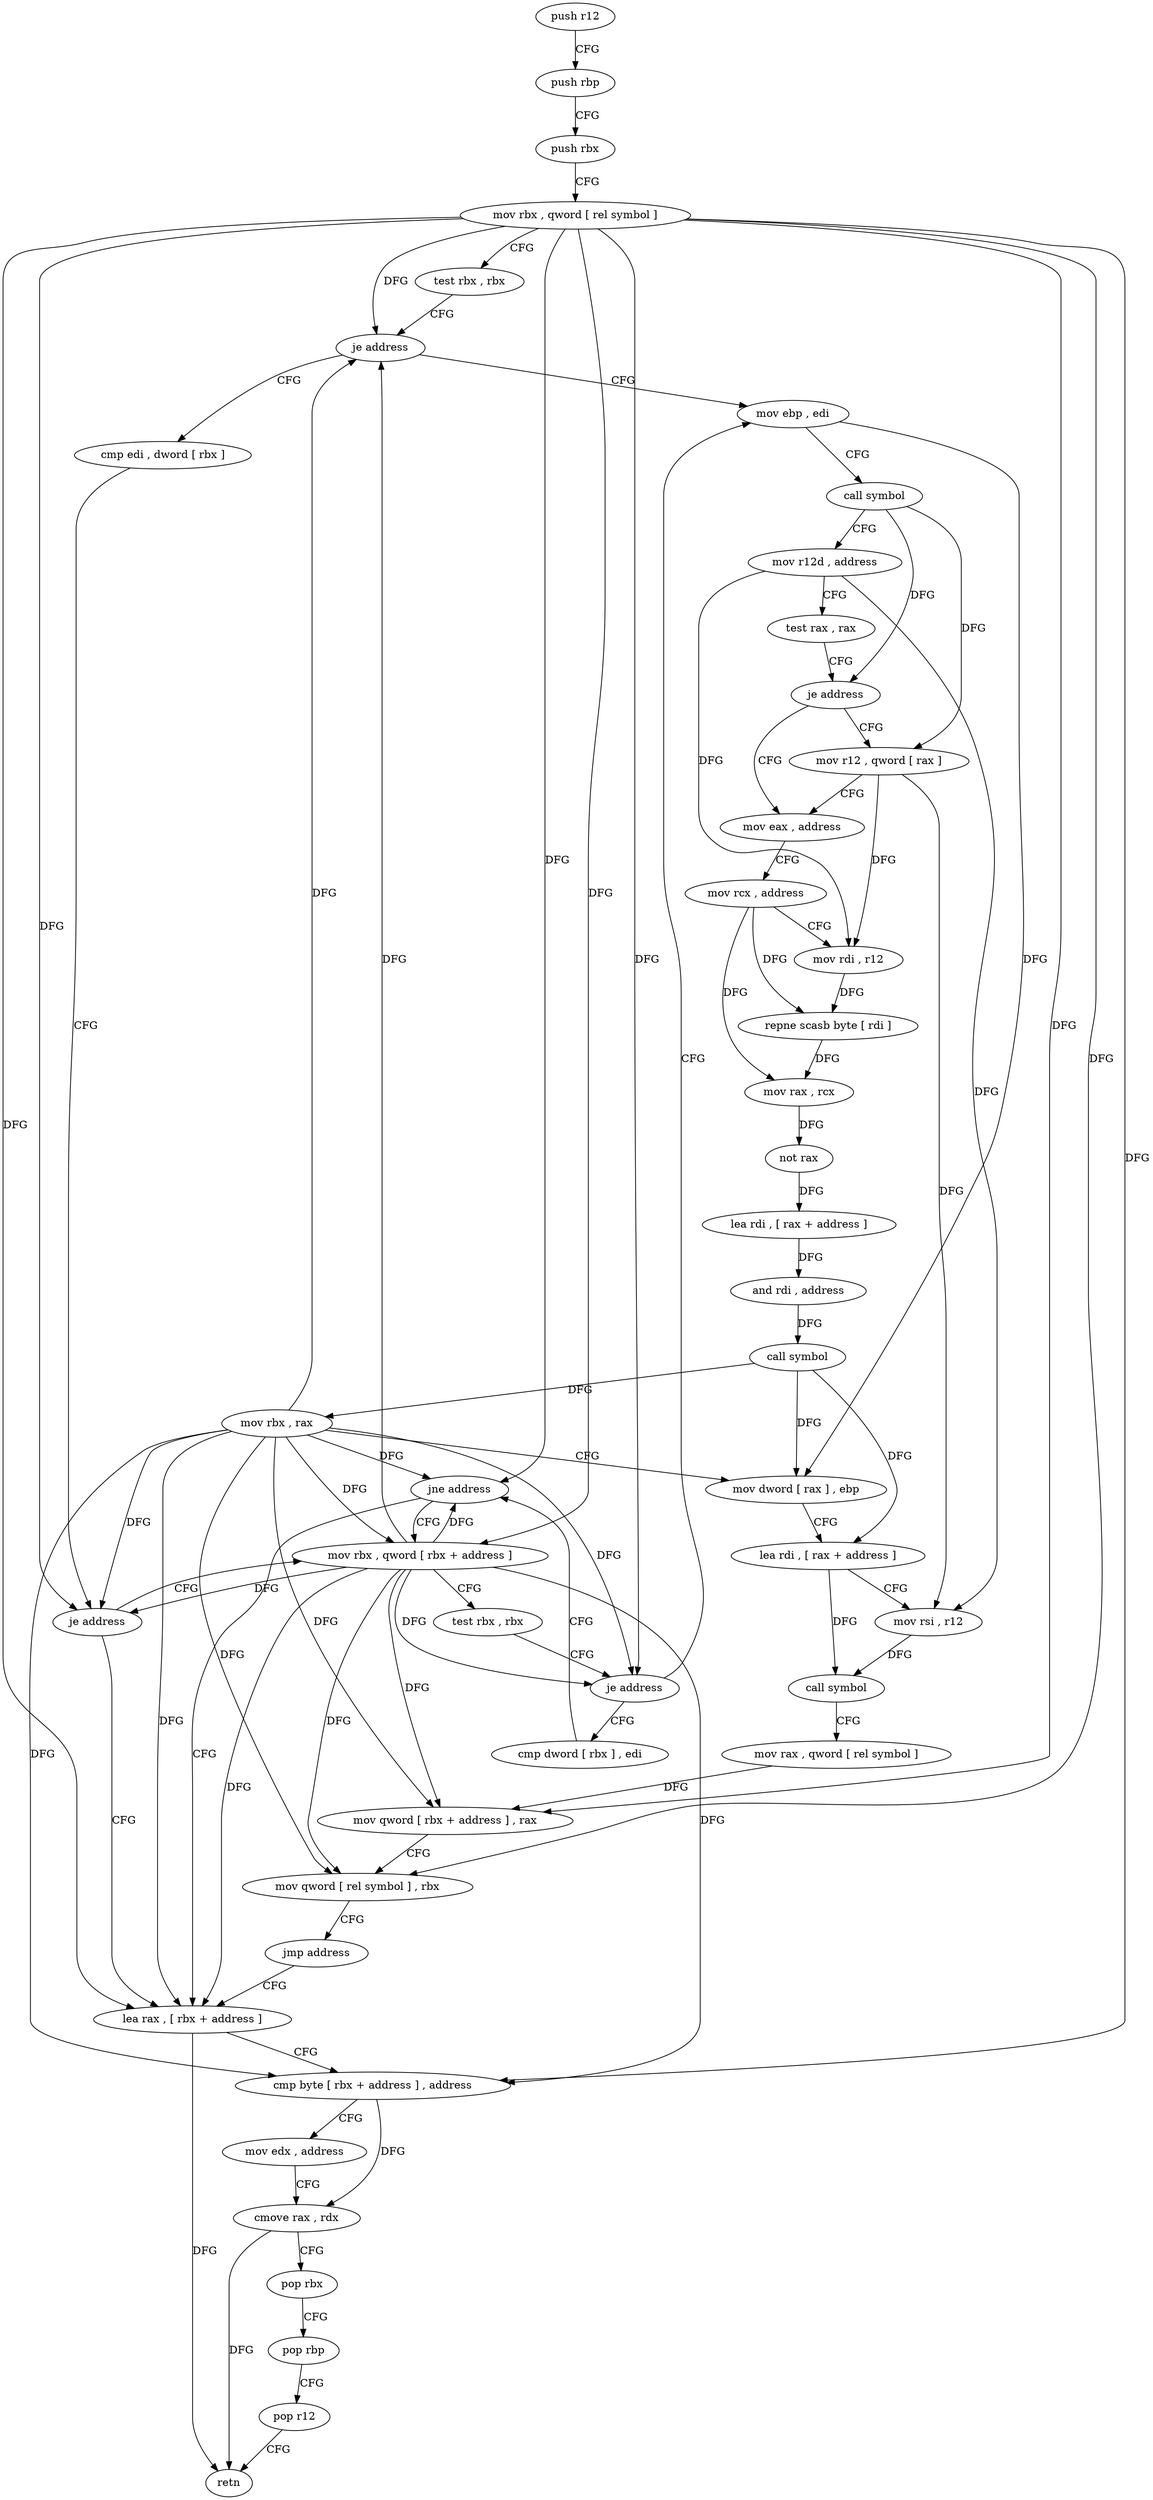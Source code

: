 digraph "func" {
"4282522" [label = "push r12" ]
"4282524" [label = "push rbp" ]
"4282525" [label = "push rbx" ]
"4282526" [label = "mov rbx , qword [ rel symbol ]" ]
"4282533" [label = "test rbx , rbx" ]
"4282536" [label = "je address" ]
"4282577" [label = "mov ebp , edi" ]
"4282538" [label = "cmp edi , dword [ rbx ]" ]
"4282579" [label = "call symbol" ]
"4282584" [label = "mov r12d , address" ]
"4282590" [label = "test rax , rax" ]
"4282593" [label = "je address" ]
"4282598" [label = "mov eax , address" ]
"4282595" [label = "mov r12 , qword [ rax ]" ]
"4282540" [label = "je address" ]
"4282555" [label = "lea rax , [ rbx + address ]" ]
"4282542" [label = "mov rbx , qword [ rbx + address ]" ]
"4282603" [label = "mov rcx , address" ]
"4282610" [label = "mov rdi , r12" ]
"4282613" [label = "repne scasb byte [ rdi ]" ]
"4282615" [label = "mov rax , rcx" ]
"4282618" [label = "not rax" ]
"4282621" [label = "lea rdi , [ rax + address ]" ]
"4282625" [label = "and rdi , address" ]
"4282629" [label = "call symbol" ]
"4282634" [label = "mov rbx , rax" ]
"4282637" [label = "mov dword [ rax ] , ebp" ]
"4282639" [label = "lea rdi , [ rax + address ]" ]
"4282643" [label = "mov rsi , r12" ]
"4282646" [label = "call symbol" ]
"4282651" [label = "mov rax , qword [ rel symbol ]" ]
"4282658" [label = "mov qword [ rbx + address ] , rax" ]
"4282662" [label = "mov qword [ rel symbol ] , rbx" ]
"4282669" [label = "jmp address" ]
"4282559" [label = "cmp byte [ rbx + address ] , address" ]
"4282563" [label = "mov edx , address" ]
"4282568" [label = "cmove rax , rdx" ]
"4282572" [label = "pop rbx" ]
"4282573" [label = "pop rbp" ]
"4282574" [label = "pop r12" ]
"4282576" [label = "retn" ]
"4282546" [label = "test rbx , rbx" ]
"4282549" [label = "je address" ]
"4282551" [label = "cmp dword [ rbx ] , edi" ]
"4282553" [label = "jne address" ]
"4282522" -> "4282524" [ label = "CFG" ]
"4282524" -> "4282525" [ label = "CFG" ]
"4282525" -> "4282526" [ label = "CFG" ]
"4282526" -> "4282533" [ label = "CFG" ]
"4282526" -> "4282536" [ label = "DFG" ]
"4282526" -> "4282540" [ label = "DFG" ]
"4282526" -> "4282555" [ label = "DFG" ]
"4282526" -> "4282559" [ label = "DFG" ]
"4282526" -> "4282542" [ label = "DFG" ]
"4282526" -> "4282549" [ label = "DFG" ]
"4282526" -> "4282553" [ label = "DFG" ]
"4282526" -> "4282658" [ label = "DFG" ]
"4282526" -> "4282662" [ label = "DFG" ]
"4282533" -> "4282536" [ label = "CFG" ]
"4282536" -> "4282577" [ label = "CFG" ]
"4282536" -> "4282538" [ label = "CFG" ]
"4282577" -> "4282579" [ label = "CFG" ]
"4282577" -> "4282637" [ label = "DFG" ]
"4282538" -> "4282540" [ label = "CFG" ]
"4282579" -> "4282584" [ label = "CFG" ]
"4282579" -> "4282593" [ label = "DFG" ]
"4282579" -> "4282595" [ label = "DFG" ]
"4282584" -> "4282590" [ label = "CFG" ]
"4282584" -> "4282610" [ label = "DFG" ]
"4282584" -> "4282643" [ label = "DFG" ]
"4282590" -> "4282593" [ label = "CFG" ]
"4282593" -> "4282598" [ label = "CFG" ]
"4282593" -> "4282595" [ label = "CFG" ]
"4282598" -> "4282603" [ label = "CFG" ]
"4282595" -> "4282598" [ label = "CFG" ]
"4282595" -> "4282610" [ label = "DFG" ]
"4282595" -> "4282643" [ label = "DFG" ]
"4282540" -> "4282555" [ label = "CFG" ]
"4282540" -> "4282542" [ label = "CFG" ]
"4282555" -> "4282559" [ label = "CFG" ]
"4282555" -> "4282576" [ label = "DFG" ]
"4282542" -> "4282546" [ label = "CFG" ]
"4282542" -> "4282536" [ label = "DFG" ]
"4282542" -> "4282540" [ label = "DFG" ]
"4282542" -> "4282555" [ label = "DFG" ]
"4282542" -> "4282559" [ label = "DFG" ]
"4282542" -> "4282549" [ label = "DFG" ]
"4282542" -> "4282553" [ label = "DFG" ]
"4282542" -> "4282658" [ label = "DFG" ]
"4282542" -> "4282662" [ label = "DFG" ]
"4282603" -> "4282610" [ label = "CFG" ]
"4282603" -> "4282613" [ label = "DFG" ]
"4282603" -> "4282615" [ label = "DFG" ]
"4282610" -> "4282613" [ label = "DFG" ]
"4282613" -> "4282615" [ label = "DFG" ]
"4282615" -> "4282618" [ label = "DFG" ]
"4282618" -> "4282621" [ label = "DFG" ]
"4282621" -> "4282625" [ label = "DFG" ]
"4282625" -> "4282629" [ label = "DFG" ]
"4282629" -> "4282634" [ label = "DFG" ]
"4282629" -> "4282637" [ label = "DFG" ]
"4282629" -> "4282639" [ label = "DFG" ]
"4282634" -> "4282637" [ label = "CFG" ]
"4282634" -> "4282536" [ label = "DFG" ]
"4282634" -> "4282540" [ label = "DFG" ]
"4282634" -> "4282555" [ label = "DFG" ]
"4282634" -> "4282559" [ label = "DFG" ]
"4282634" -> "4282542" [ label = "DFG" ]
"4282634" -> "4282549" [ label = "DFG" ]
"4282634" -> "4282553" [ label = "DFG" ]
"4282634" -> "4282658" [ label = "DFG" ]
"4282634" -> "4282662" [ label = "DFG" ]
"4282637" -> "4282639" [ label = "CFG" ]
"4282639" -> "4282643" [ label = "CFG" ]
"4282639" -> "4282646" [ label = "DFG" ]
"4282643" -> "4282646" [ label = "DFG" ]
"4282646" -> "4282651" [ label = "CFG" ]
"4282651" -> "4282658" [ label = "DFG" ]
"4282658" -> "4282662" [ label = "CFG" ]
"4282662" -> "4282669" [ label = "CFG" ]
"4282669" -> "4282555" [ label = "CFG" ]
"4282559" -> "4282563" [ label = "CFG" ]
"4282559" -> "4282568" [ label = "DFG" ]
"4282563" -> "4282568" [ label = "CFG" ]
"4282568" -> "4282572" [ label = "CFG" ]
"4282568" -> "4282576" [ label = "DFG" ]
"4282572" -> "4282573" [ label = "CFG" ]
"4282573" -> "4282574" [ label = "CFG" ]
"4282574" -> "4282576" [ label = "CFG" ]
"4282546" -> "4282549" [ label = "CFG" ]
"4282549" -> "4282577" [ label = "CFG" ]
"4282549" -> "4282551" [ label = "CFG" ]
"4282551" -> "4282553" [ label = "CFG" ]
"4282553" -> "4282542" [ label = "CFG" ]
"4282553" -> "4282555" [ label = "CFG" ]
}
